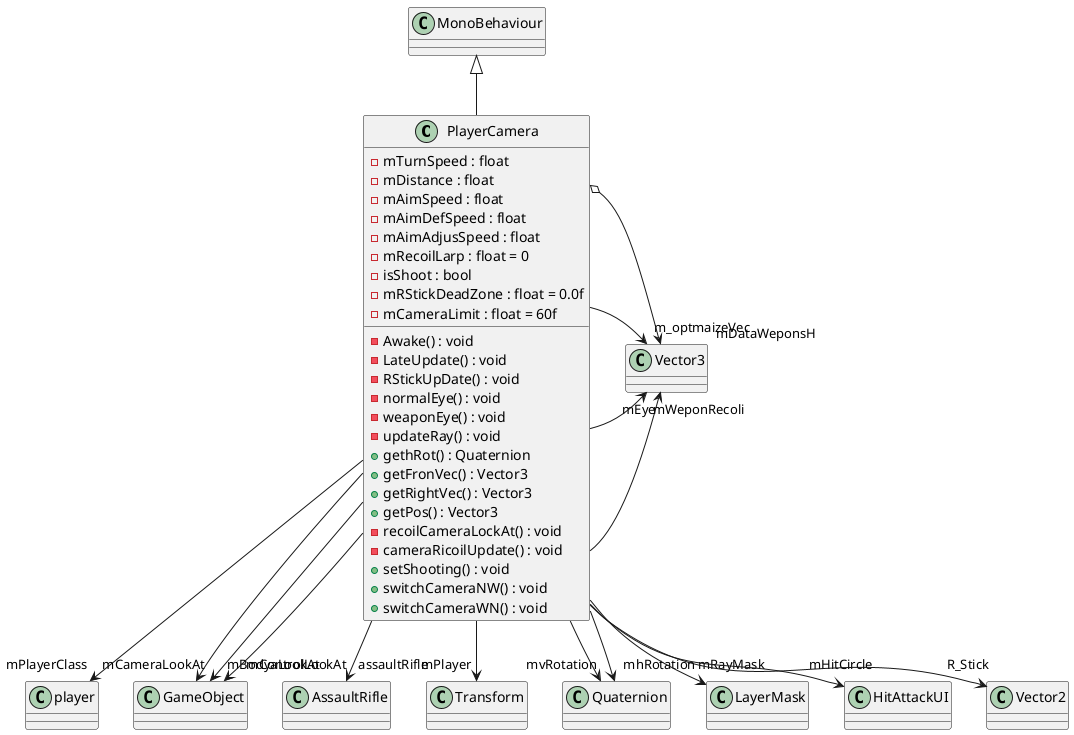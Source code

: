 @startuml
class PlayerCamera {
    - mTurnSpeed : float
    - mDistance : float
    - mAimSpeed : float
    - mAimDefSpeed : float
    - mAimAdjusSpeed : float
    - mRecoilLarp : float = 0
    - isShoot : bool
    - mRStickDeadZone : float = 0.0f
    - mCameraLimit : float = 60f
    - Awake() : void
    - LateUpdate() : void
    - RStickUpDate() : void
    - normalEye() : void
    - weaponEye() : void
    - updateRay() : void
    + gethRot() : Quaternion
    + getFronVec() : Vector3
    + getRightVec() : Vector3
    + getPos() : Vector3
    - recoilCameraLockAt() : void
    - cameraRicoilUpdate() : void
    + setShooting() : void
    + switchCameraNW() : void
    + switchCameraWN() : void
}
MonoBehaviour <|-- PlayerCamera
PlayerCamera --> "mPlayerClass" player
PlayerCamera --> "mCameraLookAt" GameObject
PlayerCamera --> "mBodyaLookAt" GameObject
PlayerCamera --> "assaultRifle" AssaultRifle
PlayerCamera --> "mControlLookAt" GameObject
PlayerCamera --> "mPlayer" Transform
PlayerCamera --> "mEye" Vector3
PlayerCamera --> "mvRotation" Quaternion
PlayerCamera --> "mhRotation" Quaternion
PlayerCamera --> "mWeponRecoli" Vector3
PlayerCamera --> "m_optmaizeVec" Vector3
PlayerCamera --> "mRayMask" LayerMask
PlayerCamera --> "mHitCircle" HitAttackUI
PlayerCamera o-> "mDataWeponsH" Vector3
PlayerCamera --> "R_Stick" Vector2
@enduml
